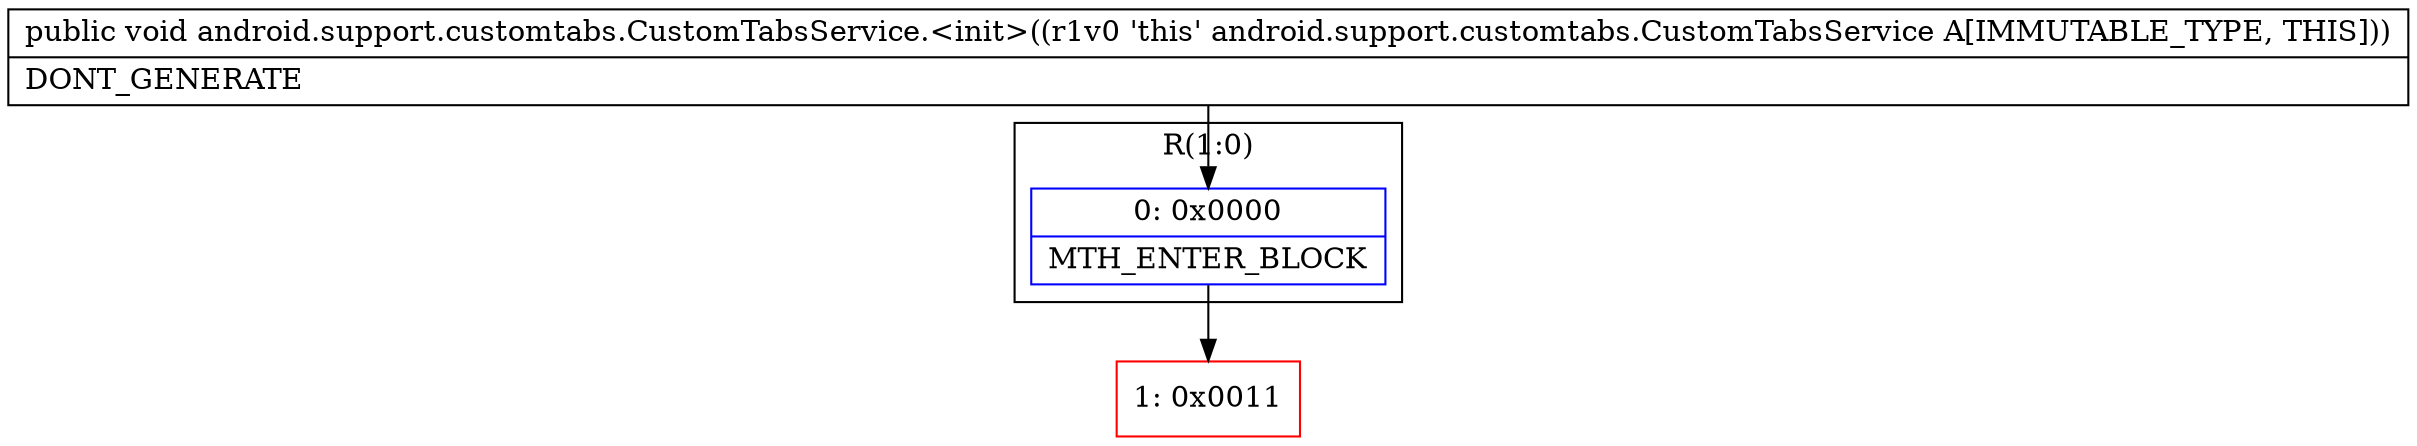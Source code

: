 digraph "CFG forandroid.support.customtabs.CustomTabsService.\<init\>()V" {
subgraph cluster_Region_249958824 {
label = "R(1:0)";
node [shape=record,color=blue];
Node_0 [shape=record,label="{0\:\ 0x0000|MTH_ENTER_BLOCK\l}"];
}
Node_1 [shape=record,color=red,label="{1\:\ 0x0011}"];
MethodNode[shape=record,label="{public void android.support.customtabs.CustomTabsService.\<init\>((r1v0 'this' android.support.customtabs.CustomTabsService A[IMMUTABLE_TYPE, THIS]))  | DONT_GENERATE\l}"];
MethodNode -> Node_0;
Node_0 -> Node_1;
}

